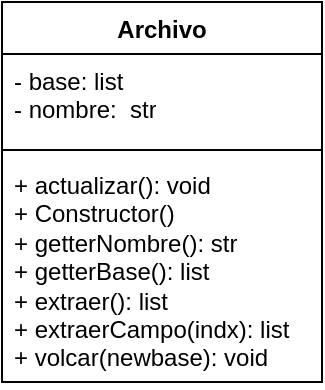 <mxfile version="22.1.11" type="device">
  <diagram name="Página-1" id="NalPB5p7bbc-7Vmc2CJB">
    <mxGraphModel dx="604" dy="373" grid="1" gridSize="10" guides="1" tooltips="1" connect="1" arrows="1" fold="1" page="1" pageScale="1" pageWidth="827" pageHeight="1169" math="0" shadow="0">
      <root>
        <mxCell id="0" />
        <mxCell id="1" parent="0" />
        <mxCell id="-L1hIuyJhkNEQne6_cnx-1" value="Archivo" style="swimlane;fontStyle=1;align=center;verticalAlign=top;childLayout=stackLayout;horizontal=1;startSize=26;horizontalStack=0;resizeParent=1;resizeParentMax=0;resizeLast=0;collapsible=1;marginBottom=0;whiteSpace=wrap;html=1;" vertex="1" parent="1">
          <mxGeometry x="334" y="70" width="160" height="190" as="geometry" />
        </mxCell>
        <mxCell id="-L1hIuyJhkNEQne6_cnx-2" value="- base: list&lt;br&gt;- nombre:&amp;nbsp; str" style="text;strokeColor=none;fillColor=none;align=left;verticalAlign=top;spacingLeft=4;spacingRight=4;overflow=hidden;rotatable=0;points=[[0,0.5],[1,0.5]];portConstraint=eastwest;whiteSpace=wrap;html=1;" vertex="1" parent="-L1hIuyJhkNEQne6_cnx-1">
          <mxGeometry y="26" width="160" height="44" as="geometry" />
        </mxCell>
        <mxCell id="-L1hIuyJhkNEQne6_cnx-3" value="" style="line;strokeWidth=1;fillColor=none;align=left;verticalAlign=middle;spacingTop=-1;spacingLeft=3;spacingRight=3;rotatable=0;labelPosition=right;points=[];portConstraint=eastwest;strokeColor=inherit;" vertex="1" parent="-L1hIuyJhkNEQne6_cnx-1">
          <mxGeometry y="70" width="160" height="8" as="geometry" />
        </mxCell>
        <mxCell id="-L1hIuyJhkNEQne6_cnx-4" value="+ actualizar(): void&lt;br&gt;+ Constructor()&lt;br&gt;+ getterNombre(): str&lt;br&gt;+ getterBase(): list&lt;br&gt;+ extraer(): list&lt;br&gt;+ extraerCampo(indx): list&lt;br&gt;+ volcar(newbase): void" style="text;strokeColor=none;fillColor=none;align=left;verticalAlign=top;spacingLeft=4;spacingRight=4;overflow=hidden;rotatable=0;points=[[0,0.5],[1,0.5]];portConstraint=eastwest;whiteSpace=wrap;html=1;" vertex="1" parent="-L1hIuyJhkNEQne6_cnx-1">
          <mxGeometry y="78" width="160" height="112" as="geometry" />
        </mxCell>
      </root>
    </mxGraphModel>
  </diagram>
</mxfile>
